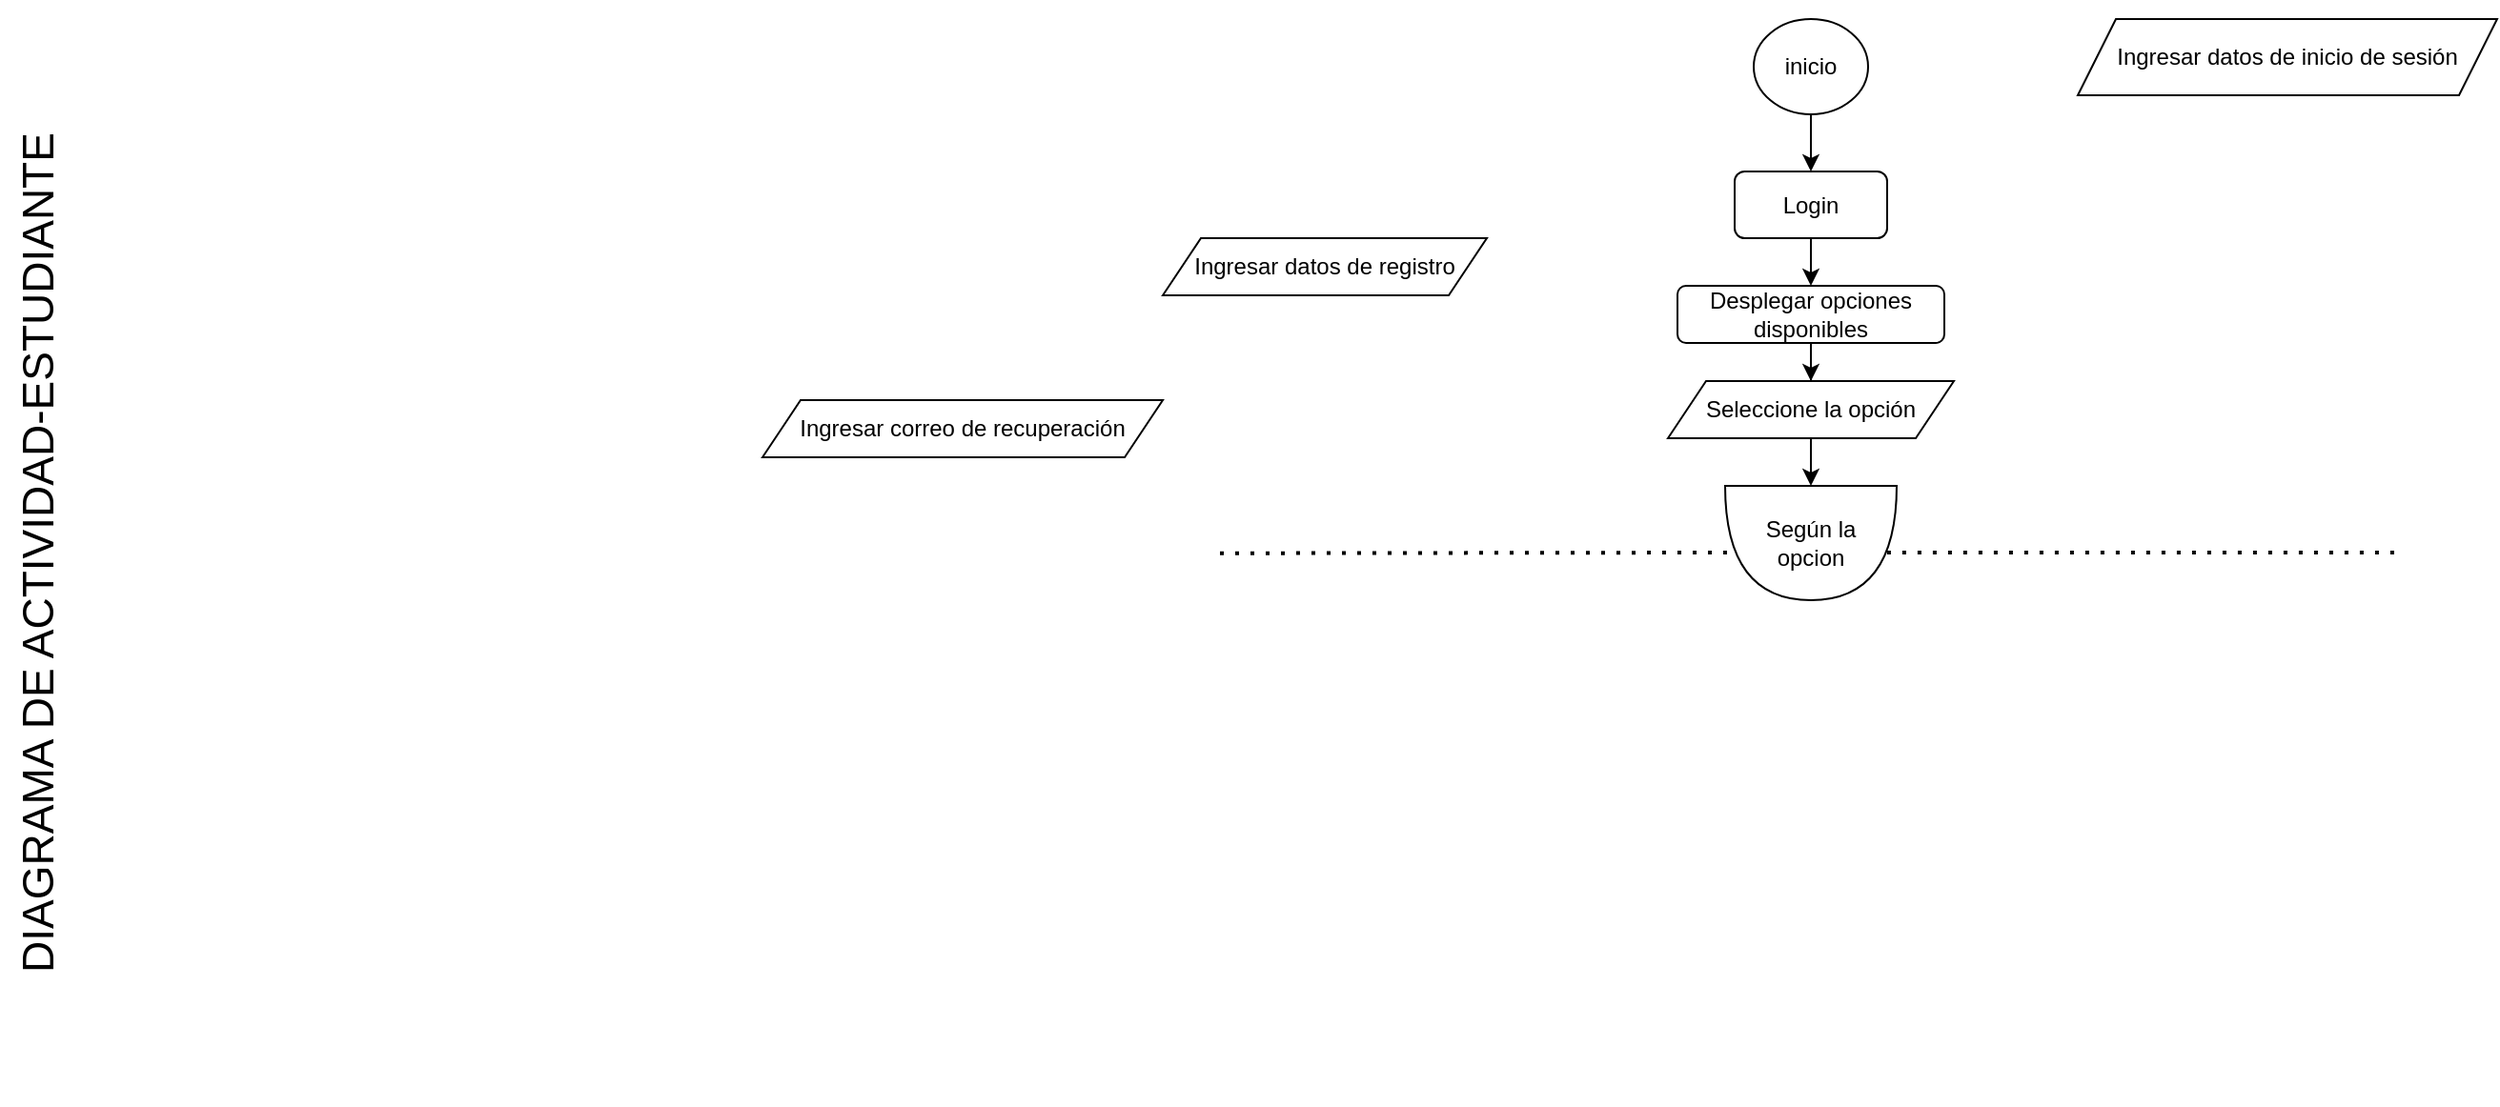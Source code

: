 <mxfile version="21.5.2" type="github">
  <diagram name="Página-1" id="PqHn9Dh7yP-jF3FoaL0B">
    <mxGraphModel dx="1895" dy="532" grid="1" gridSize="10" guides="1" tooltips="1" connect="1" arrows="1" fold="1" page="1" pageScale="1" pageWidth="850" pageHeight="1100" math="0" shadow="0">
      <root>
        <mxCell id="0" />
        <mxCell id="1" parent="0" />
        <mxCell id="qB7VqJZ4Xb1lMKzwYPK3-8" value="" style="edgeStyle=orthogonalEdgeStyle;rounded=0;orthogonalLoop=1;jettySize=auto;html=1;" edge="1" parent="1" source="qB7VqJZ4Xb1lMKzwYPK3-1" target="qB7VqJZ4Xb1lMKzwYPK3-7">
          <mxGeometry relative="1" as="geometry" />
        </mxCell>
        <mxCell id="qB7VqJZ4Xb1lMKzwYPK3-1" value="inicio" style="ellipse;whiteSpace=wrap;html=1;" vertex="1" parent="1">
          <mxGeometry x="380" y="80" width="60" height="50" as="geometry" />
        </mxCell>
        <mxCell id="qB7VqJZ4Xb1lMKzwYPK3-2" value="DIAGRAMA DE ACTIVIDAD-ESTUDIANTE " style="text;html=1;strokeColor=none;fillColor=none;align=center;verticalAlign=middle;whiteSpace=wrap;rounded=0;fontSize=23;rotation=-90;" vertex="1" parent="1">
          <mxGeometry x="-810" y="340" width="580" height="40" as="geometry" />
        </mxCell>
        <mxCell id="qB7VqJZ4Xb1lMKzwYPK3-10" value="" style="edgeStyle=orthogonalEdgeStyle;rounded=0;orthogonalLoop=1;jettySize=auto;html=1;" edge="1" parent="1" source="qB7VqJZ4Xb1lMKzwYPK3-7" target="qB7VqJZ4Xb1lMKzwYPK3-16">
          <mxGeometry relative="1" as="geometry">
            <mxPoint x="410" y="220" as="targetPoint" />
          </mxGeometry>
        </mxCell>
        <mxCell id="qB7VqJZ4Xb1lMKzwYPK3-7" value="Login" style="rounded=1;whiteSpace=wrap;html=1;" vertex="1" parent="1">
          <mxGeometry x="370" y="160" width="80" height="35" as="geometry" />
        </mxCell>
        <mxCell id="qB7VqJZ4Xb1lMKzwYPK3-20" value="" style="edgeStyle=orthogonalEdgeStyle;rounded=0;orthogonalLoop=1;jettySize=auto;html=1;" edge="1" parent="1" source="qB7VqJZ4Xb1lMKzwYPK3-14" target="qB7VqJZ4Xb1lMKzwYPK3-15">
          <mxGeometry relative="1" as="geometry" />
        </mxCell>
        <mxCell id="qB7VqJZ4Xb1lMKzwYPK3-14" value="Seleccione la opción" style="shape=parallelogram;perimeter=parallelogramPerimeter;whiteSpace=wrap;html=1;fixedSize=1;" vertex="1" parent="1">
          <mxGeometry x="335" y="270" width="150" height="30" as="geometry" />
        </mxCell>
        <mxCell id="qB7VqJZ4Xb1lMKzwYPK3-15" value="" style="shape=or;whiteSpace=wrap;html=1;rotation=90;" vertex="1" parent="1">
          <mxGeometry x="380" y="310" width="60" height="90" as="geometry" />
        </mxCell>
        <mxCell id="qB7VqJZ4Xb1lMKzwYPK3-18" style="edgeStyle=orthogonalEdgeStyle;rounded=0;orthogonalLoop=1;jettySize=auto;html=1;" edge="1" parent="1" source="qB7VqJZ4Xb1lMKzwYPK3-16" target="qB7VqJZ4Xb1lMKzwYPK3-14">
          <mxGeometry relative="1" as="geometry" />
        </mxCell>
        <mxCell id="qB7VqJZ4Xb1lMKzwYPK3-16" value="Desplegar opciones disponibles" style="rounded=1;whiteSpace=wrap;html=1;" vertex="1" parent="1">
          <mxGeometry x="340" y="220" width="140" height="30" as="geometry" />
        </mxCell>
        <mxCell id="qB7VqJZ4Xb1lMKzwYPK3-19" value="Según la opcion" style="text;html=1;strokeColor=none;fillColor=none;align=center;verticalAlign=middle;whiteSpace=wrap;rounded=0;" vertex="1" parent="1">
          <mxGeometry x="380" y="340" width="60" height="30" as="geometry" />
        </mxCell>
        <mxCell id="qB7VqJZ4Xb1lMKzwYPK3-21" value="" style="endArrow=none;dashed=1;html=1;dashPattern=1 3;strokeWidth=2;rounded=0;exitX=0.583;exitY=0.056;exitDx=0;exitDy=0;exitPerimeter=0;" edge="1" parent="1" source="qB7VqJZ4Xb1lMKzwYPK3-15">
          <mxGeometry width="50" height="50" relative="1" as="geometry">
            <mxPoint x="460" y="320" as="sourcePoint" />
            <mxPoint x="720" y="360" as="targetPoint" />
          </mxGeometry>
        </mxCell>
        <mxCell id="qB7VqJZ4Xb1lMKzwYPK3-22" value="" style="endArrow=none;dashed=1;html=1;dashPattern=1 3;strokeWidth=2;rounded=0;" edge="1" parent="1">
          <mxGeometry width="50" height="50" relative="1" as="geometry">
            <mxPoint x="100" y="360.36" as="sourcePoint" />
            <mxPoint x="370" y="360" as="targetPoint" />
          </mxGeometry>
        </mxCell>
        <mxCell id="qB7VqJZ4Xb1lMKzwYPK3-23" value="Ingresar correo de recuperación" style="shape=parallelogram;perimeter=parallelogramPerimeter;whiteSpace=wrap;html=1;fixedSize=1;" vertex="1" parent="1">
          <mxGeometry x="-140" y="280" width="210" height="30" as="geometry" />
        </mxCell>
        <mxCell id="qB7VqJZ4Xb1lMKzwYPK3-24" value="Ingresar datos de registro" style="shape=parallelogram;perimeter=parallelogramPerimeter;whiteSpace=wrap;html=1;fixedSize=1;" vertex="1" parent="1">
          <mxGeometry x="70" y="195" width="170" height="30" as="geometry" />
        </mxCell>
        <mxCell id="qB7VqJZ4Xb1lMKzwYPK3-25" value="Ingresar datos de inicio de sesión" style="shape=parallelogram;perimeter=parallelogramPerimeter;whiteSpace=wrap;html=1;fixedSize=1;" vertex="1" parent="1">
          <mxGeometry x="550" y="80" width="220" height="40" as="geometry" />
        </mxCell>
      </root>
    </mxGraphModel>
  </diagram>
</mxfile>
